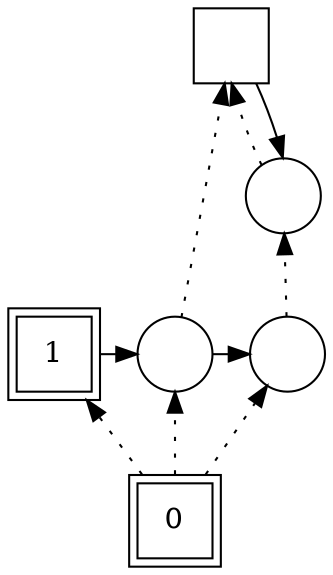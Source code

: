 digraph G {
rankdir = BT;
{rank=same; Player, Sausage0, Sausage2}
Player		[ label="1" shape=square peripheries=2];
Ground		[ label="0" shape=square peripheries=2];
Sausage0		[ label="" shape=circle];
Island		[ label="" shape=square];
Sausage2		[ label="" shape=circle];
Sausage1		[ label="" shape=circle];
	"Ground" -> "Player" [style=dotted ];
	"Player" -> "Sausage0" [constraint=false];
	"Ground" -> "Sausage0" [style=dotted ];
	"Sausage0" -> "Island" [style=dotted ];
	"Sausage0" -> "Sausage2" [constraint=false];
	"Sausage1" -> "Island" [style=dotted ];
	"Island" -> "Sausage1" [constraint=false];
	"Ground" -> "Sausage2" [style=dotted ];
	"Sausage2" -> "Sausage1" [style=dotted ];
}